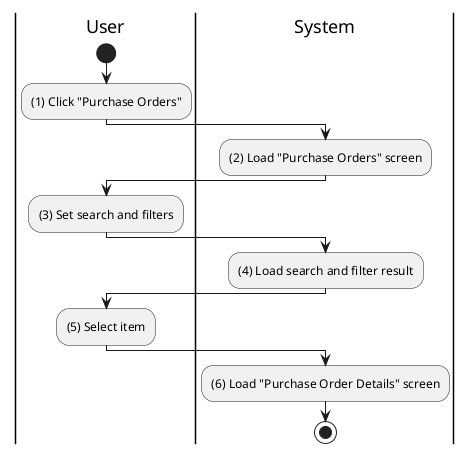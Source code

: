 @startuml purchase-order-view
|u|User
|s|System

|u|
start
:(1) Click "Purchase Orders";

|s|
:(2) Load "Purchase Orders" screen;

|u|
:(3) Set search and filters;

|s|
:(4) Load search and filter result;

|u|
:(5) Select item;

|s|
:(6) Load "Purchase Order Details" screen;
stop
@enduml